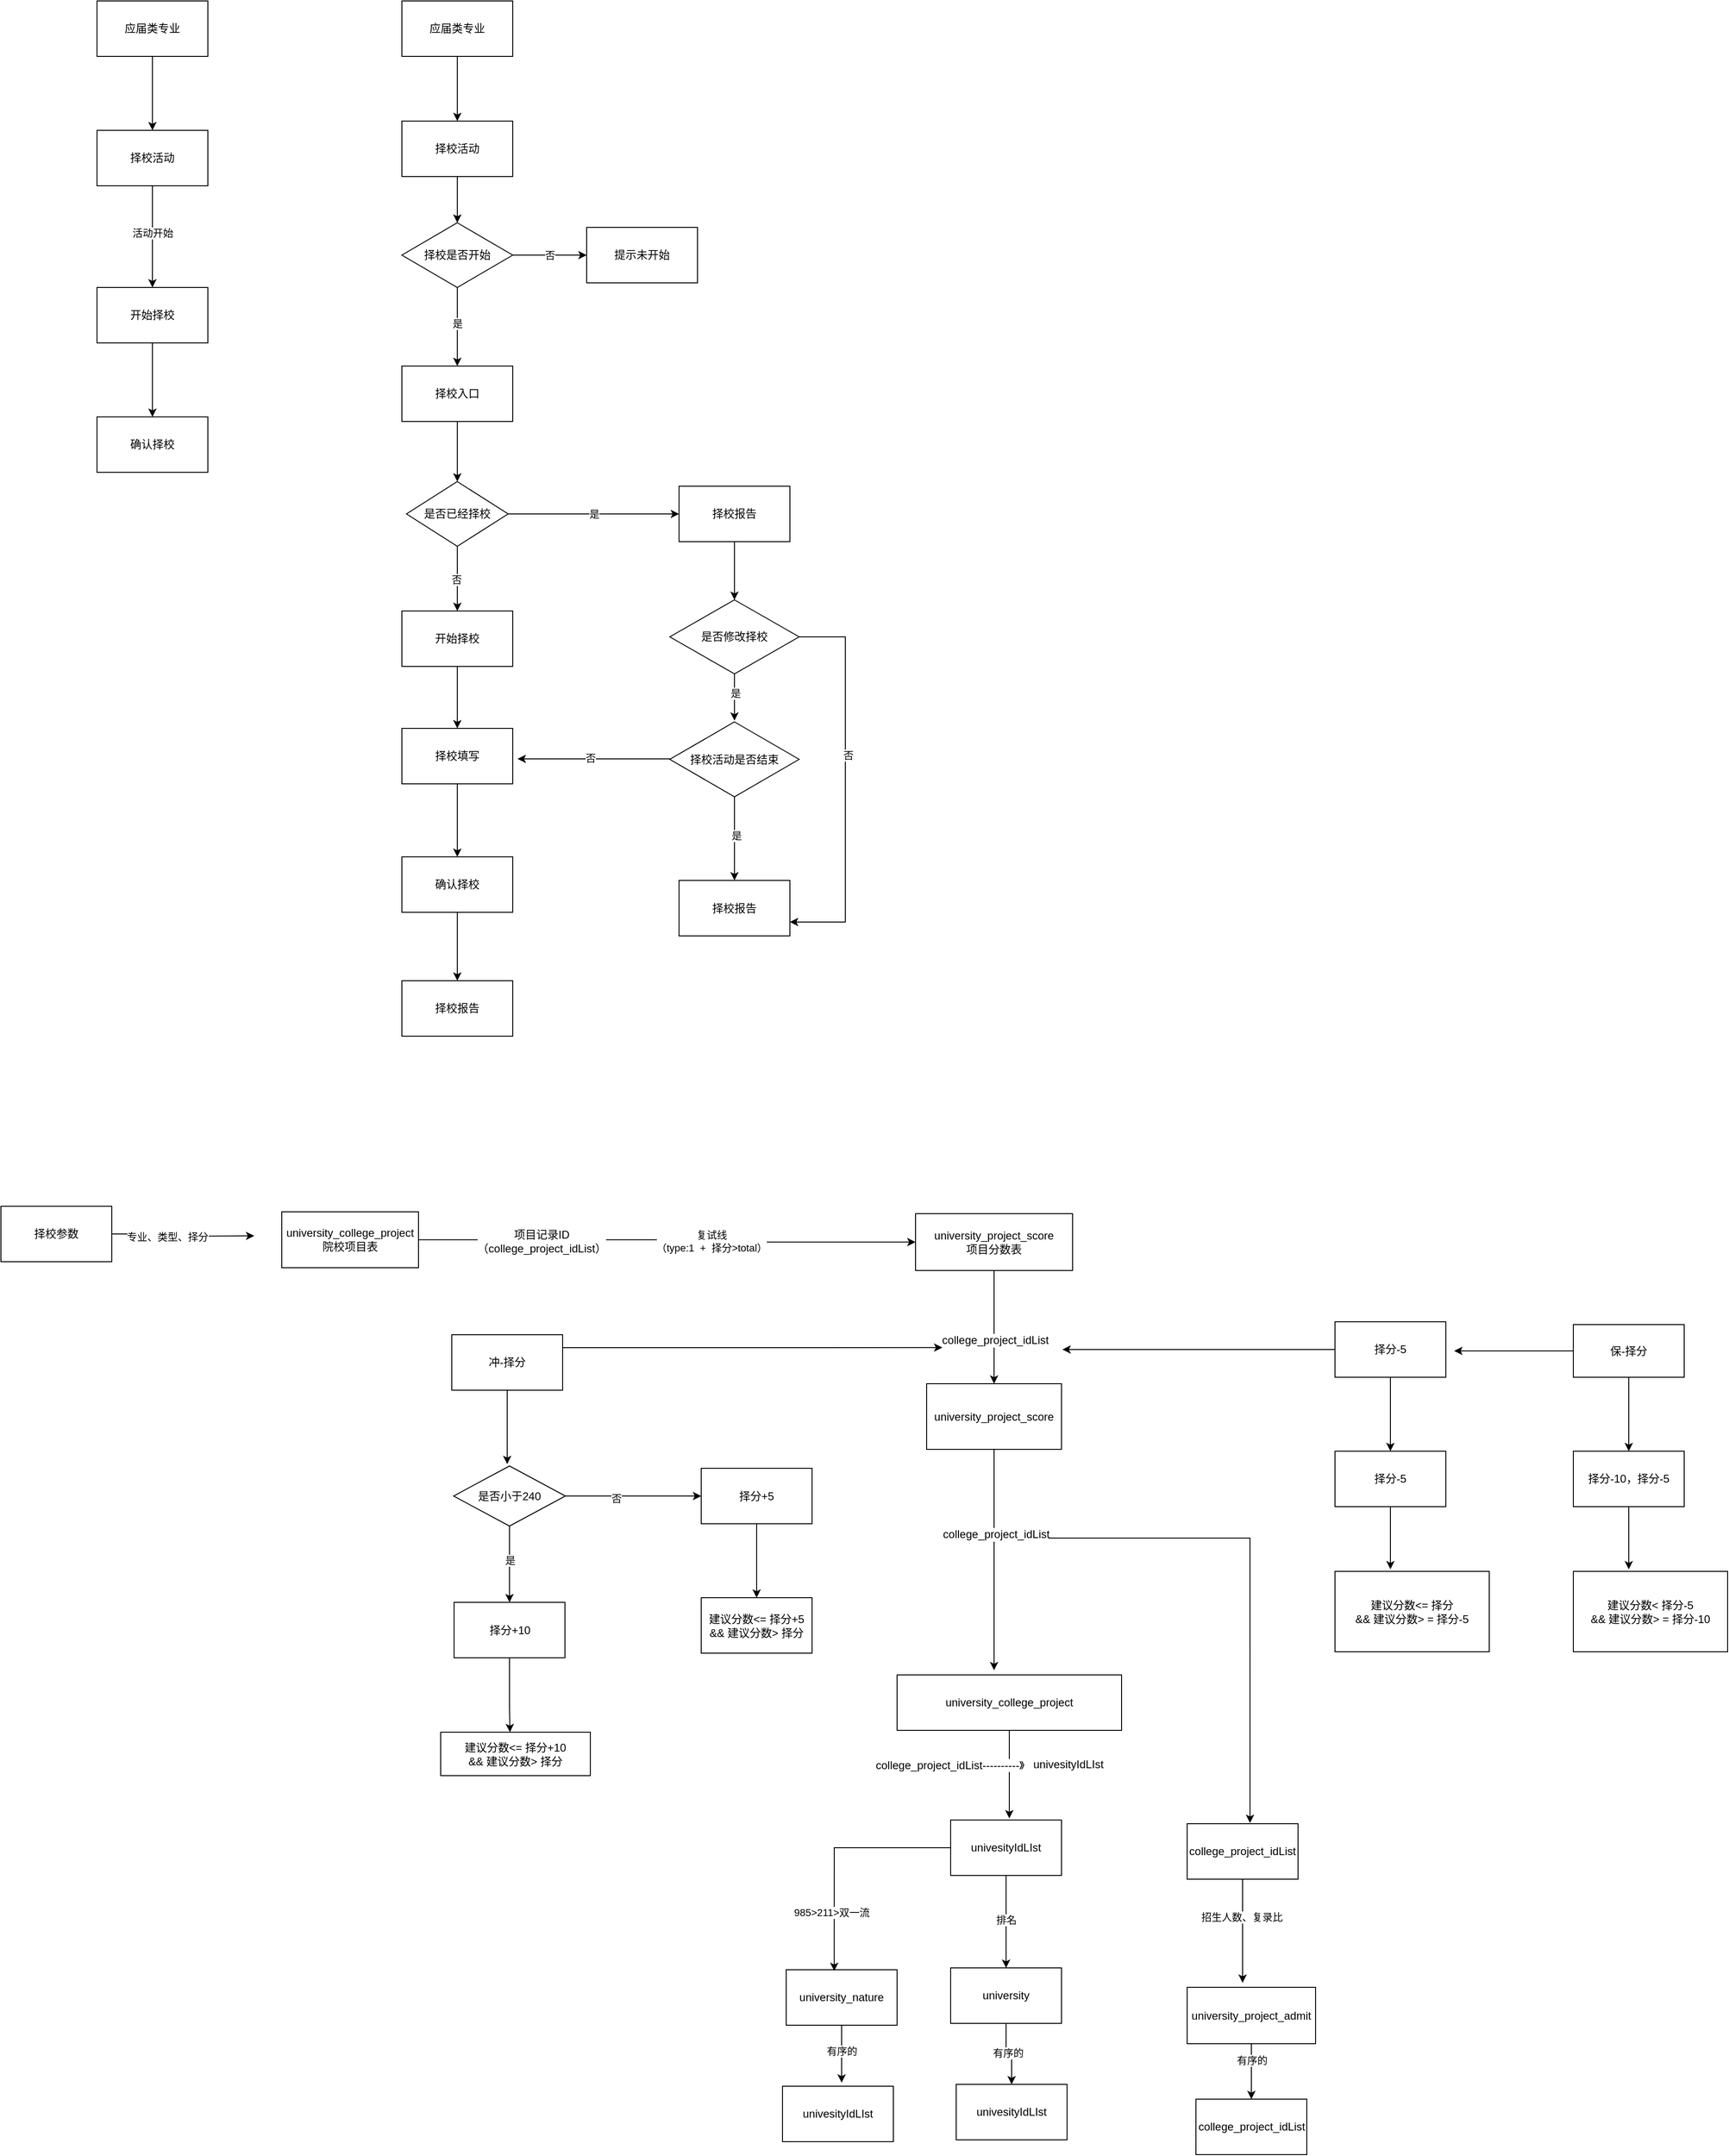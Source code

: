 <mxfile version="24.7.7">
  <diagram name="第 1 页" id="IfR0F0eXtp_YUX7GGGnf">
    <mxGraphModel dx="1647" dy="893" grid="0" gridSize="10" guides="1" tooltips="1" connect="1" arrows="1" fold="1" page="0" pageScale="1" pageWidth="827" pageHeight="1169" math="0" shadow="0">
      <root>
        <mxCell id="0" />
        <mxCell id="1" parent="0" />
        <mxCell id="ESgD27TMCKR_9v-paacK-3" value="" style="edgeStyle=orthogonalEdgeStyle;rounded=0;orthogonalLoop=1;jettySize=auto;html=1;" parent="1" source="ESgD27TMCKR_9v-paacK-1" target="ESgD27TMCKR_9v-paacK-2" edge="1">
          <mxGeometry relative="1" as="geometry" />
        </mxCell>
        <mxCell id="ESgD27TMCKR_9v-paacK-4" value="活动开始" style="edgeLabel;html=1;align=center;verticalAlign=middle;resizable=0;points=[];" parent="ESgD27TMCKR_9v-paacK-3" vertex="1" connectable="0">
          <mxGeometry x="-0.081" relative="1" as="geometry">
            <mxPoint as="offset" />
          </mxGeometry>
        </mxCell>
        <mxCell id="ESgD27TMCKR_9v-paacK-1" value="择校活动" style="rounded=0;whiteSpace=wrap;html=1;" parent="1" vertex="1">
          <mxGeometry x="320" y="240" width="120" height="60" as="geometry" />
        </mxCell>
        <mxCell id="ESgD27TMCKR_9v-paacK-9" value="" style="edgeStyle=orthogonalEdgeStyle;rounded=0;orthogonalLoop=1;jettySize=auto;html=1;" parent="1" source="ESgD27TMCKR_9v-paacK-2" target="ESgD27TMCKR_9v-paacK-8" edge="1">
          <mxGeometry relative="1" as="geometry" />
        </mxCell>
        <mxCell id="ESgD27TMCKR_9v-paacK-2" value="开始择校" style="whiteSpace=wrap;html=1;rounded=0;" parent="1" vertex="1">
          <mxGeometry x="320" y="410" width="120" height="60" as="geometry" />
        </mxCell>
        <mxCell id="ESgD27TMCKR_9v-paacK-7" style="edgeStyle=orthogonalEdgeStyle;rounded=0;orthogonalLoop=1;jettySize=auto;html=1;entryX=0.5;entryY=0;entryDx=0;entryDy=0;" parent="1" source="ESgD27TMCKR_9v-paacK-5" target="ESgD27TMCKR_9v-paacK-1" edge="1">
          <mxGeometry relative="1" as="geometry" />
        </mxCell>
        <mxCell id="ESgD27TMCKR_9v-paacK-5" value="应届类专业" style="rounded=0;whiteSpace=wrap;html=1;" parent="1" vertex="1">
          <mxGeometry x="320" y="100" width="120" height="60" as="geometry" />
        </mxCell>
        <mxCell id="ESgD27TMCKR_9v-paacK-8" value="确认择校" style="whiteSpace=wrap;html=1;rounded=0;" parent="1" vertex="1">
          <mxGeometry x="320" y="550" width="120" height="60" as="geometry" />
        </mxCell>
        <mxCell id="ESgD27TMCKR_9v-paacK-29" style="edgeStyle=orthogonalEdgeStyle;rounded=0;orthogonalLoop=1;jettySize=auto;html=1;entryX=0.5;entryY=0;entryDx=0;entryDy=0;" parent="1" source="ESgD27TMCKR_9v-paacK-10" target="ESgD27TMCKR_9v-paacK-11" edge="1">
          <mxGeometry relative="1" as="geometry" />
        </mxCell>
        <mxCell id="ESgD27TMCKR_9v-paacK-10" value="应届类专业" style="rounded=0;whiteSpace=wrap;html=1;" parent="1" vertex="1">
          <mxGeometry x="650" y="100" width="120" height="60" as="geometry" />
        </mxCell>
        <mxCell id="ESgD27TMCKR_9v-paacK-14" value="" style="edgeStyle=orthogonalEdgeStyle;rounded=0;orthogonalLoop=1;jettySize=auto;html=1;" parent="1" source="ESgD27TMCKR_9v-paacK-11" target="ESgD27TMCKR_9v-paacK-13" edge="1">
          <mxGeometry relative="1" as="geometry" />
        </mxCell>
        <mxCell id="ESgD27TMCKR_9v-paacK-11" value="择校活动" style="rounded=0;whiteSpace=wrap;html=1;" parent="1" vertex="1">
          <mxGeometry x="650" y="230" width="120" height="60" as="geometry" />
        </mxCell>
        <mxCell id="ESgD27TMCKR_9v-paacK-16" value="" style="edgeStyle=orthogonalEdgeStyle;rounded=0;orthogonalLoop=1;jettySize=auto;html=1;" parent="1" source="ESgD27TMCKR_9v-paacK-13" target="ESgD27TMCKR_9v-paacK-15" edge="1">
          <mxGeometry relative="1" as="geometry" />
        </mxCell>
        <mxCell id="ESgD27TMCKR_9v-paacK-17" value="是" style="edgeLabel;html=1;align=center;verticalAlign=middle;resizable=0;points=[];" parent="ESgD27TMCKR_9v-paacK-16" vertex="1" connectable="0">
          <mxGeometry x="-0.077" y="1" relative="1" as="geometry">
            <mxPoint x="-1" as="offset" />
          </mxGeometry>
        </mxCell>
        <mxCell id="ESgD27TMCKR_9v-paacK-19" value="否" style="edgeStyle=orthogonalEdgeStyle;rounded=0;orthogonalLoop=1;jettySize=auto;html=1;" parent="1" source="ESgD27TMCKR_9v-paacK-13" target="ESgD27TMCKR_9v-paacK-18" edge="1">
          <mxGeometry relative="1" as="geometry" />
        </mxCell>
        <mxCell id="ESgD27TMCKR_9v-paacK-13" value="择校是否开始" style="rhombus;whiteSpace=wrap;html=1;rounded=0;" parent="1" vertex="1">
          <mxGeometry x="650" y="340" width="120" height="70" as="geometry" />
        </mxCell>
        <mxCell id="ESgD27TMCKR_9v-paacK-21" value="" style="edgeStyle=orthogonalEdgeStyle;rounded=0;orthogonalLoop=1;jettySize=auto;html=1;" parent="1" source="ESgD27TMCKR_9v-paacK-15" target="ESgD27TMCKR_9v-paacK-20" edge="1">
          <mxGeometry relative="1" as="geometry" />
        </mxCell>
        <mxCell id="ESgD27TMCKR_9v-paacK-15" value="择校入口" style="whiteSpace=wrap;html=1;rounded=0;" parent="1" vertex="1">
          <mxGeometry x="650" y="495" width="120" height="60" as="geometry" />
        </mxCell>
        <mxCell id="ESgD27TMCKR_9v-paacK-18" value="提示未开始" style="whiteSpace=wrap;html=1;rounded=0;" parent="1" vertex="1">
          <mxGeometry x="850" y="345" width="120" height="60" as="geometry" />
        </mxCell>
        <mxCell id="ESgD27TMCKR_9v-paacK-23" value="是" style="edgeStyle=orthogonalEdgeStyle;rounded=0;orthogonalLoop=1;jettySize=auto;html=1;" parent="1" source="ESgD27TMCKR_9v-paacK-20" target="ESgD27TMCKR_9v-paacK-22" edge="1">
          <mxGeometry relative="1" as="geometry" />
        </mxCell>
        <mxCell id="ESgD27TMCKR_9v-paacK-25" value="" style="edgeStyle=orthogonalEdgeStyle;rounded=0;orthogonalLoop=1;jettySize=auto;html=1;" parent="1" source="ESgD27TMCKR_9v-paacK-20" target="ESgD27TMCKR_9v-paacK-24" edge="1">
          <mxGeometry relative="1" as="geometry" />
        </mxCell>
        <mxCell id="ESgD27TMCKR_9v-paacK-26" value="否" style="edgeLabel;html=1;align=center;verticalAlign=middle;resizable=0;points=[];" parent="ESgD27TMCKR_9v-paacK-25" vertex="1" connectable="0">
          <mxGeometry x="0.022" y="-1" relative="1" as="geometry">
            <mxPoint as="offset" />
          </mxGeometry>
        </mxCell>
        <mxCell id="ESgD27TMCKR_9v-paacK-20" value="是否已经择校" style="rhombus;whiteSpace=wrap;html=1;rounded=0;" parent="1" vertex="1">
          <mxGeometry x="655" y="620" width="110" height="70" as="geometry" />
        </mxCell>
        <mxCell id="ESgD27TMCKR_9v-paacK-36" value="" style="edgeStyle=orthogonalEdgeStyle;rounded=0;orthogonalLoop=1;jettySize=auto;html=1;" parent="1" source="ESgD27TMCKR_9v-paacK-22" target="ESgD27TMCKR_9v-paacK-35" edge="1">
          <mxGeometry relative="1" as="geometry" />
        </mxCell>
        <mxCell id="ESgD27TMCKR_9v-paacK-22" value="择校报告" style="whiteSpace=wrap;html=1;rounded=0;" parent="1" vertex="1">
          <mxGeometry x="950" y="625" width="120" height="60" as="geometry" />
        </mxCell>
        <mxCell id="ESgD27TMCKR_9v-paacK-34" style="edgeStyle=orthogonalEdgeStyle;rounded=0;orthogonalLoop=1;jettySize=auto;html=1;entryX=0.5;entryY=0;entryDx=0;entryDy=0;" parent="1" source="ESgD27TMCKR_9v-paacK-24" target="ESgD27TMCKR_9v-paacK-27" edge="1">
          <mxGeometry relative="1" as="geometry">
            <mxPoint x="710" y="870" as="targetPoint" />
          </mxGeometry>
        </mxCell>
        <mxCell id="ESgD27TMCKR_9v-paacK-24" value="开始择校" style="whiteSpace=wrap;html=1;rounded=0;" parent="1" vertex="1">
          <mxGeometry x="650" y="760" width="120" height="60" as="geometry" />
        </mxCell>
        <mxCell id="ESgD27TMCKR_9v-paacK-31" value="" style="edgeStyle=orthogonalEdgeStyle;rounded=0;orthogonalLoop=1;jettySize=auto;html=1;" parent="1" source="ESgD27TMCKR_9v-paacK-27" target="ESgD27TMCKR_9v-paacK-30" edge="1">
          <mxGeometry relative="1" as="geometry" />
        </mxCell>
        <mxCell id="ESgD27TMCKR_9v-paacK-27" value="择校填写" style="whiteSpace=wrap;html=1;rounded=0;" parent="1" vertex="1">
          <mxGeometry x="650" y="887" width="120" height="60" as="geometry" />
        </mxCell>
        <mxCell id="ESgD27TMCKR_9v-paacK-41" value="" style="edgeStyle=orthogonalEdgeStyle;rounded=0;orthogonalLoop=1;jettySize=auto;html=1;" parent="1" source="ESgD27TMCKR_9v-paacK-30" target="ESgD27TMCKR_9v-paacK-40" edge="1">
          <mxGeometry relative="1" as="geometry" />
        </mxCell>
        <mxCell id="ESgD27TMCKR_9v-paacK-30" value="确认择校" style="whiteSpace=wrap;html=1;rounded=0;" parent="1" vertex="1">
          <mxGeometry x="650" y="1026" width="120" height="60" as="geometry" />
        </mxCell>
        <mxCell id="ESgD27TMCKR_9v-paacK-49" style="edgeStyle=orthogonalEdgeStyle;rounded=0;orthogonalLoop=1;jettySize=auto;html=1;" parent="1" source="ESgD27TMCKR_9v-paacK-35" edge="1">
          <mxGeometry relative="1" as="geometry">
            <mxPoint x="1010" y="878.674" as="targetPoint" />
          </mxGeometry>
        </mxCell>
        <mxCell id="ESgD27TMCKR_9v-paacK-52" value="是" style="edgeLabel;html=1;align=center;verticalAlign=middle;resizable=0;points=[];" parent="ESgD27TMCKR_9v-paacK-49" vertex="1" connectable="0">
          <mxGeometry x="-0.192" y="1" relative="1" as="geometry">
            <mxPoint as="offset" />
          </mxGeometry>
        </mxCell>
        <mxCell id="ESgD27TMCKR_9v-paacK-61" style="edgeStyle=orthogonalEdgeStyle;rounded=0;orthogonalLoop=1;jettySize=auto;html=1;entryX=1;entryY=0.75;entryDx=0;entryDy=0;" parent="1" source="ESgD27TMCKR_9v-paacK-35" target="ESgD27TMCKR_9v-paacK-58" edge="1">
          <mxGeometry relative="1" as="geometry">
            <Array as="points">
              <mxPoint x="1130" y="788" />
              <mxPoint x="1130" y="1097" />
            </Array>
          </mxGeometry>
        </mxCell>
        <mxCell id="ESgD27TMCKR_9v-paacK-62" value="否" style="edgeLabel;html=1;align=center;verticalAlign=middle;resizable=0;points=[];" parent="ESgD27TMCKR_9v-paacK-61" vertex="1" connectable="0">
          <mxGeometry x="-0.149" y="3" relative="1" as="geometry">
            <mxPoint as="offset" />
          </mxGeometry>
        </mxCell>
        <mxCell id="ESgD27TMCKR_9v-paacK-35" value="是否修改择校" style="rhombus;whiteSpace=wrap;html=1;rounded=0;" parent="1" vertex="1">
          <mxGeometry x="940" y="748" width="140" height="80" as="geometry" />
        </mxCell>
        <mxCell id="ESgD27TMCKR_9v-paacK-40" value="择校报告" style="whiteSpace=wrap;html=1;rounded=0;" parent="1" vertex="1">
          <mxGeometry x="650" y="1160" width="120" height="60" as="geometry" />
        </mxCell>
        <mxCell id="ESgD27TMCKR_9v-paacK-50" style="edgeStyle=orthogonalEdgeStyle;rounded=0;orthogonalLoop=1;jettySize=auto;html=1;" parent="1" source="ESgD27TMCKR_9v-paacK-48" edge="1">
          <mxGeometry relative="1" as="geometry">
            <mxPoint x="775.226" y="920" as="targetPoint" />
          </mxGeometry>
        </mxCell>
        <mxCell id="ESgD27TMCKR_9v-paacK-51" value="否" style="edgeLabel;html=1;align=center;verticalAlign=middle;resizable=0;points=[];" parent="ESgD27TMCKR_9v-paacK-50" vertex="1" connectable="0">
          <mxGeometry x="0.05" y="-1" relative="1" as="geometry">
            <mxPoint as="offset" />
          </mxGeometry>
        </mxCell>
        <mxCell id="ESgD27TMCKR_9v-paacK-59" value="" style="edgeStyle=orthogonalEdgeStyle;rounded=0;orthogonalLoop=1;jettySize=auto;html=1;" parent="1" source="ESgD27TMCKR_9v-paacK-48" target="ESgD27TMCKR_9v-paacK-58" edge="1">
          <mxGeometry relative="1" as="geometry" />
        </mxCell>
        <mxCell id="ESgD27TMCKR_9v-paacK-60" value="是" style="edgeLabel;html=1;align=center;verticalAlign=middle;resizable=0;points=[];" parent="ESgD27TMCKR_9v-paacK-59" vertex="1" connectable="0">
          <mxGeometry x="-0.072" y="2" relative="1" as="geometry">
            <mxPoint as="offset" />
          </mxGeometry>
        </mxCell>
        <mxCell id="ESgD27TMCKR_9v-paacK-48" value="择校活动是否结束" style="rhombus;whiteSpace=wrap;html=1;rounded=0;" parent="1" vertex="1">
          <mxGeometry x="940" y="880" width="140" height="81" as="geometry" />
        </mxCell>
        <mxCell id="ESgD27TMCKR_9v-paacK-58" value="择校报告" style="whiteSpace=wrap;html=1;rounded=0;" parent="1" vertex="1">
          <mxGeometry x="950" y="1051.5" width="120" height="60" as="geometry" />
        </mxCell>
        <mxCell id="F_RI2bbC2qj9kSmaWtf--1" value="&lt;span style=&quot;font-size: 12px;&quot;&gt;university_college_project&lt;br&gt;院校项目表&lt;/span&gt;" style="rounded=0;whiteSpace=wrap;html=1;" vertex="1" parent="1">
          <mxGeometry x="520" y="1410" width="148" height="60.5" as="geometry" />
        </mxCell>
        <mxCell id="F_RI2bbC2qj9kSmaWtf--6" value="" style="edgeStyle=orthogonalEdgeStyle;rounded=0;orthogonalLoop=1;jettySize=auto;html=1;" edge="1" parent="1" source="F_RI2bbC2qj9kSmaWtf--1" target="F_RI2bbC2qj9kSmaWtf--5">
          <mxGeometry relative="1" as="geometry">
            <mxPoint x="983" y="1441" as="sourcePoint" />
          </mxGeometry>
        </mxCell>
        <mxCell id="F_RI2bbC2qj9kSmaWtf--111" value="复试线&lt;br&gt;（type:1&amp;nbsp; +&amp;nbsp; 择分&amp;gt;total）" style="edgeLabel;html=1;align=center;verticalAlign=middle;resizable=0;points=[];" vertex="1" connectable="0" parent="F_RI2bbC2qj9kSmaWtf--6">
          <mxGeometry x="0.183" y="1" relative="1" as="geometry">
            <mxPoint as="offset" />
          </mxGeometry>
        </mxCell>
        <mxCell id="F_RI2bbC2qj9kSmaWtf--112" value="&lt;span style=&quot;font-size: 12px; text-wrap: wrap;&quot;&gt;项目记录ID（college_project_idList）&lt;/span&gt;" style="edgeLabel;html=1;align=center;verticalAlign=middle;resizable=0;points=[];" vertex="1" connectable="0" parent="F_RI2bbC2qj9kSmaWtf--6">
          <mxGeometry x="-0.622" y="-1" relative="1" as="geometry">
            <mxPoint x="31" as="offset" />
          </mxGeometry>
        </mxCell>
        <mxCell id="F_RI2bbC2qj9kSmaWtf--9" value="" style="edgeStyle=orthogonalEdgeStyle;rounded=0;orthogonalLoop=1;jettySize=auto;html=1;" edge="1" parent="1" source="F_RI2bbC2qj9kSmaWtf--5" target="F_RI2bbC2qj9kSmaWtf--8">
          <mxGeometry relative="1" as="geometry" />
        </mxCell>
        <mxCell id="F_RI2bbC2qj9kSmaWtf--10" value="&lt;span style=&quot;font-size: 12px; text-wrap: wrap;&quot;&gt;college_project_idList&lt;/span&gt;" style="edgeLabel;html=1;align=center;verticalAlign=middle;resizable=0;points=[];" vertex="1" connectable="0" parent="F_RI2bbC2qj9kSmaWtf--9">
          <mxGeometry x="0.236" y="1" relative="1" as="geometry">
            <mxPoint as="offset" />
          </mxGeometry>
        </mxCell>
        <mxCell id="F_RI2bbC2qj9kSmaWtf--5" value="university_project_score&lt;br&gt;项目分数表" style="whiteSpace=wrap;html=1;rounded=0;" vertex="1" parent="1">
          <mxGeometry x="1206" y="1412" width="170" height="61.5" as="geometry" />
        </mxCell>
        <mxCell id="F_RI2bbC2qj9kSmaWtf--61" style="edgeStyle=orthogonalEdgeStyle;rounded=0;orthogonalLoop=1;jettySize=auto;html=1;" edge="1" parent="1" source="F_RI2bbC2qj9kSmaWtf--8">
          <mxGeometry relative="1" as="geometry">
            <mxPoint x="1291" y="1906" as="targetPoint" />
          </mxGeometry>
        </mxCell>
        <mxCell id="F_RI2bbC2qj9kSmaWtf--70" value="&lt;span style=&quot;font-size: 12px; text-wrap: wrap;&quot;&gt;college_project_idList&lt;/span&gt;" style="edgeLabel;html=1;align=center;verticalAlign=middle;resizable=0;points=[];" vertex="1" connectable="0" parent="F_RI2bbC2qj9kSmaWtf--61">
          <mxGeometry x="-0.23" y="2" relative="1" as="geometry">
            <mxPoint as="offset" />
          </mxGeometry>
        </mxCell>
        <mxCell id="F_RI2bbC2qj9kSmaWtf--8" value="&lt;span style=&quot;font-size: 12px;&quot;&gt;university_project_score&lt;/span&gt;" style="whiteSpace=wrap;html=1;rounded=0;" vertex="1" parent="1">
          <mxGeometry x="1218" y="1596" width="146" height="71" as="geometry" />
        </mxCell>
        <mxCell id="F_RI2bbC2qj9kSmaWtf--13" value="" style="edgeStyle=orthogonalEdgeStyle;rounded=0;orthogonalLoop=1;jettySize=auto;html=1;" edge="1" parent="1" source="F_RI2bbC2qj9kSmaWtf--11">
          <mxGeometry relative="1" as="geometry">
            <mxPoint x="764" y="1683" as="targetPoint" />
          </mxGeometry>
        </mxCell>
        <mxCell id="F_RI2bbC2qj9kSmaWtf--54" style="edgeStyle=orthogonalEdgeStyle;rounded=0;orthogonalLoop=1;jettySize=auto;html=1;" edge="1" parent="1" source="F_RI2bbC2qj9kSmaWtf--11">
          <mxGeometry relative="1" as="geometry">
            <mxPoint x="1235.003" y="1556.903" as="targetPoint" />
            <Array as="points">
              <mxPoint x="928" y="1557" />
              <mxPoint x="928" y="1557" />
            </Array>
          </mxGeometry>
        </mxCell>
        <mxCell id="F_RI2bbC2qj9kSmaWtf--11" value="冲-择分" style="whiteSpace=wrap;html=1;" vertex="1" parent="1">
          <mxGeometry x="704" y="1543" width="120" height="60" as="geometry" />
        </mxCell>
        <mxCell id="F_RI2bbC2qj9kSmaWtf--17" value="" style="edgeStyle=orthogonalEdgeStyle;rounded=0;orthogonalLoop=1;jettySize=auto;html=1;" edge="1" parent="1" source="F_RI2bbC2qj9kSmaWtf--15" target="F_RI2bbC2qj9kSmaWtf--16">
          <mxGeometry relative="1" as="geometry" />
        </mxCell>
        <mxCell id="F_RI2bbC2qj9kSmaWtf--18" value="是" style="edgeLabel;html=1;align=center;verticalAlign=middle;resizable=0;points=[];" vertex="1" connectable="0" parent="F_RI2bbC2qj9kSmaWtf--17">
          <mxGeometry x="-0.116" relative="1" as="geometry">
            <mxPoint as="offset" />
          </mxGeometry>
        </mxCell>
        <mxCell id="F_RI2bbC2qj9kSmaWtf--22" value="" style="edgeStyle=orthogonalEdgeStyle;rounded=0;orthogonalLoop=1;jettySize=auto;html=1;" edge="1" parent="1" source="F_RI2bbC2qj9kSmaWtf--15" target="F_RI2bbC2qj9kSmaWtf--21">
          <mxGeometry relative="1" as="geometry" />
        </mxCell>
        <mxCell id="F_RI2bbC2qj9kSmaWtf--23" value="否" style="edgeLabel;html=1;align=center;verticalAlign=middle;resizable=0;points=[];" vertex="1" connectable="0" parent="F_RI2bbC2qj9kSmaWtf--22">
          <mxGeometry x="-0.259" y="-2" relative="1" as="geometry">
            <mxPoint as="offset" />
          </mxGeometry>
        </mxCell>
        <mxCell id="F_RI2bbC2qj9kSmaWtf--15" value="是否小于240" style="rhombus;whiteSpace=wrap;html=1;" vertex="1" parent="1">
          <mxGeometry x="706" y="1685" width="121" height="65" as="geometry" />
        </mxCell>
        <mxCell id="F_RI2bbC2qj9kSmaWtf--20" value="" style="edgeStyle=orthogonalEdgeStyle;rounded=0;orthogonalLoop=1;jettySize=auto;html=1;" edge="1" parent="1" source="F_RI2bbC2qj9kSmaWtf--16" target="F_RI2bbC2qj9kSmaWtf--19">
          <mxGeometry relative="1" as="geometry">
            <Array as="points">
              <mxPoint x="767" y="1946" />
              <mxPoint x="767" y="1946" />
            </Array>
          </mxGeometry>
        </mxCell>
        <mxCell id="F_RI2bbC2qj9kSmaWtf--16" value="择分+10" style="whiteSpace=wrap;html=1;" vertex="1" parent="1">
          <mxGeometry x="706.5" y="1832.5" width="120" height="60" as="geometry" />
        </mxCell>
        <mxCell id="F_RI2bbC2qj9kSmaWtf--19" value="建议分数&amp;lt;= 择分+10&lt;br&gt;&amp;amp;&amp;amp; 建议分数&amp;gt; 择分" style="whiteSpace=wrap;html=1;" vertex="1" parent="1">
          <mxGeometry x="692" y="1973" width="162" height="47" as="geometry" />
        </mxCell>
        <mxCell id="F_RI2bbC2qj9kSmaWtf--25" value="" style="edgeStyle=orthogonalEdgeStyle;rounded=0;orthogonalLoop=1;jettySize=auto;html=1;" edge="1" parent="1" source="F_RI2bbC2qj9kSmaWtf--21" target="F_RI2bbC2qj9kSmaWtf--24">
          <mxGeometry relative="1" as="geometry" />
        </mxCell>
        <mxCell id="F_RI2bbC2qj9kSmaWtf--21" value="择分+5" style="whiteSpace=wrap;html=1;" vertex="1" parent="1">
          <mxGeometry x="974" y="1687.5" width="120" height="60" as="geometry" />
        </mxCell>
        <mxCell id="F_RI2bbC2qj9kSmaWtf--24" value="建议分数&amp;lt;= 择分+5&lt;br&gt;&amp;amp;&amp;amp; 建议分数&amp;gt; 择分" style="whiteSpace=wrap;html=1;" vertex="1" parent="1">
          <mxGeometry x="974" y="1827.5" width="120" height="60" as="geometry" />
        </mxCell>
        <mxCell id="F_RI2bbC2qj9kSmaWtf--26" value="" style="edgeStyle=orthogonalEdgeStyle;rounded=0;orthogonalLoop=1;jettySize=auto;html=1;" edge="1" parent="1" source="F_RI2bbC2qj9kSmaWtf--27">
          <mxGeometry relative="1" as="geometry">
            <mxPoint x="1720" y="1669" as="targetPoint" />
          </mxGeometry>
        </mxCell>
        <mxCell id="F_RI2bbC2qj9kSmaWtf--59" style="edgeStyle=orthogonalEdgeStyle;rounded=0;orthogonalLoop=1;jettySize=auto;html=1;" edge="1" parent="1" source="F_RI2bbC2qj9kSmaWtf--27">
          <mxGeometry relative="1" as="geometry">
            <mxPoint x="1365.003" y="1559" as="targetPoint" />
          </mxGeometry>
        </mxCell>
        <mxCell id="F_RI2bbC2qj9kSmaWtf--27" value="&lt;meta charset=&quot;utf-8&quot;&gt;&lt;span style=&quot;color: rgb(0, 0, 0); font-family: Helvetica; font-size: 12px; font-style: normal; font-variant-ligatures: normal; font-variant-caps: normal; font-weight: 400; letter-spacing: normal; orphans: 2; text-align: center; text-indent: 0px; text-transform: none; widows: 2; word-spacing: 0px; -webkit-text-stroke-width: 0px; white-space: normal; background-color: rgb(255, 255, 255); text-decoration-thickness: initial; text-decoration-style: initial; text-decoration-color: initial; display: inline !important; float: none;&quot;&gt;择分-5&lt;/span&gt;" style="whiteSpace=wrap;html=1;" vertex="1" parent="1">
          <mxGeometry x="1660" y="1529" width="120" height="60" as="geometry" />
        </mxCell>
        <mxCell id="F_RI2bbC2qj9kSmaWtf--35" value="建议分数&amp;lt;= 择分&lt;br&gt;&amp;amp;&amp;amp; 建议分数&amp;gt; = 择分-5" style="whiteSpace=wrap;html=1;" vertex="1" parent="1">
          <mxGeometry x="1660" y="1799" width="167" height="87" as="geometry" />
        </mxCell>
        <mxCell id="F_RI2bbC2qj9kSmaWtf--42" style="edgeStyle=orthogonalEdgeStyle;rounded=0;orthogonalLoop=1;jettySize=auto;html=1;" edge="1" parent="1" source="F_RI2bbC2qj9kSmaWtf--41">
          <mxGeometry relative="1" as="geometry">
            <mxPoint x="1720" y="1796.792" as="targetPoint" />
          </mxGeometry>
        </mxCell>
        <mxCell id="F_RI2bbC2qj9kSmaWtf--41" value="择分-5" style="rounded=0;whiteSpace=wrap;html=1;" vertex="1" parent="1">
          <mxGeometry x="1660" y="1669" width="120" height="60" as="geometry" />
        </mxCell>
        <mxCell id="F_RI2bbC2qj9kSmaWtf--43" value="" style="edgeStyle=orthogonalEdgeStyle;rounded=0;orthogonalLoop=1;jettySize=auto;html=1;" edge="1" parent="1" source="F_RI2bbC2qj9kSmaWtf--44">
          <mxGeometry relative="1" as="geometry">
            <mxPoint x="1978" y="1669" as="targetPoint" />
          </mxGeometry>
        </mxCell>
        <mxCell id="F_RI2bbC2qj9kSmaWtf--60" style="edgeStyle=orthogonalEdgeStyle;rounded=0;orthogonalLoop=1;jettySize=auto;html=1;" edge="1" parent="1" source="F_RI2bbC2qj9kSmaWtf--44">
          <mxGeometry relative="1" as="geometry">
            <mxPoint x="1789.003" y="1560.5" as="targetPoint" />
          </mxGeometry>
        </mxCell>
        <mxCell id="F_RI2bbC2qj9kSmaWtf--44" value="保-择分" style="whiteSpace=wrap;html=1;" vertex="1" parent="1">
          <mxGeometry x="1918" y="1532" width="120" height="57" as="geometry" />
        </mxCell>
        <mxCell id="F_RI2bbC2qj9kSmaWtf--45" value="建议分数&amp;lt; 择分-5&lt;br&gt;&amp;amp;&amp;amp; 建议分数&amp;gt; = 择分-10" style="whiteSpace=wrap;html=1;" vertex="1" parent="1">
          <mxGeometry x="1918" y="1799" width="167" height="87" as="geometry" />
        </mxCell>
        <mxCell id="F_RI2bbC2qj9kSmaWtf--46" style="edgeStyle=orthogonalEdgeStyle;rounded=0;orthogonalLoop=1;jettySize=auto;html=1;" edge="1" parent="1" source="F_RI2bbC2qj9kSmaWtf--47">
          <mxGeometry relative="1" as="geometry">
            <mxPoint x="1978" y="1796.792" as="targetPoint" />
          </mxGeometry>
        </mxCell>
        <mxCell id="F_RI2bbC2qj9kSmaWtf--47" value="择分-10，择分-5" style="rounded=0;whiteSpace=wrap;html=1;" vertex="1" parent="1">
          <mxGeometry x="1918" y="1669" width="120" height="60" as="geometry" />
        </mxCell>
        <mxCell id="F_RI2bbC2qj9kSmaWtf--72" style="edgeStyle=orthogonalEdgeStyle;rounded=0;orthogonalLoop=1;jettySize=auto;html=1;" edge="1" parent="1" source="F_RI2bbC2qj9kSmaWtf--64">
          <mxGeometry relative="1" as="geometry">
            <mxPoint x="1307.5" y="2066.236" as="targetPoint" />
          </mxGeometry>
        </mxCell>
        <mxCell id="F_RI2bbC2qj9kSmaWtf--103" value="&lt;span style=&quot;font-size: 12px; text-wrap: wrap;&quot;&gt;univesityIdLIst&lt;/span&gt;" style="edgeLabel;html=1;align=center;verticalAlign=middle;resizable=0;points=[];" vertex="1" connectable="0" parent="F_RI2bbC2qj9kSmaWtf--72">
          <mxGeometry x="-0.217" relative="1" as="geometry">
            <mxPoint x="63" y="-1" as="offset" />
          </mxGeometry>
        </mxCell>
        <mxCell id="F_RI2bbC2qj9kSmaWtf--64" value="&lt;span style=&quot;font-size: 12px;&quot;&gt;university_college_project&lt;/span&gt;" style="rounded=0;whiteSpace=wrap;html=1;" vertex="1" parent="1">
          <mxGeometry x="1186" y="1911" width="243" height="60" as="geometry" />
        </mxCell>
        <mxCell id="F_RI2bbC2qj9kSmaWtf--92" value="" style="edgeStyle=orthogonalEdgeStyle;rounded=0;orthogonalLoop=1;jettySize=auto;html=1;" edge="1" parent="1" source="F_RI2bbC2qj9kSmaWtf--71" target="F_RI2bbC2qj9kSmaWtf--91">
          <mxGeometry relative="1" as="geometry" />
        </mxCell>
        <mxCell id="F_RI2bbC2qj9kSmaWtf--102" value="排名" style="edgeLabel;html=1;align=center;verticalAlign=middle;resizable=0;points=[];" vertex="1" connectable="0" parent="F_RI2bbC2qj9kSmaWtf--92">
          <mxGeometry x="-0.037" relative="1" as="geometry">
            <mxPoint as="offset" />
          </mxGeometry>
        </mxCell>
        <mxCell id="F_RI2bbC2qj9kSmaWtf--71" value="univesityIdLIst" style="rounded=0;whiteSpace=wrap;html=1;" vertex="1" parent="1">
          <mxGeometry x="1244" y="2068" width="120" height="60" as="geometry" />
        </mxCell>
        <mxCell id="F_RI2bbC2qj9kSmaWtf--89" style="edgeStyle=orthogonalEdgeStyle;rounded=0;orthogonalLoop=1;jettySize=auto;html=1;" edge="1" parent="1" source="F_RI2bbC2qj9kSmaWtf--73">
          <mxGeometry relative="1" as="geometry">
            <mxPoint x="1560" y="2244.125" as="targetPoint" />
          </mxGeometry>
        </mxCell>
        <mxCell id="F_RI2bbC2qj9kSmaWtf--90" value="招生人数、复录比" style="edgeLabel;html=1;align=center;verticalAlign=middle;resizable=0;points=[];" vertex="1" connectable="0" parent="F_RI2bbC2qj9kSmaWtf--89">
          <mxGeometry x="-0.27" y="-1" relative="1" as="geometry">
            <mxPoint as="offset" />
          </mxGeometry>
        </mxCell>
        <mxCell id="F_RI2bbC2qj9kSmaWtf--73" value="college_project_idList" style="rounded=0;whiteSpace=wrap;html=1;" vertex="1" parent="1">
          <mxGeometry x="1500" y="2072" width="120" height="60" as="geometry" />
        </mxCell>
        <mxCell id="F_RI2bbC2qj9kSmaWtf--76" value="" style="endArrow=classic;html=1;rounded=0;entryX=0.567;entryY=-0.013;entryDx=0;entryDy=0;entryPerimeter=0;" edge="1" parent="1" target="F_RI2bbC2qj9kSmaWtf--73">
          <mxGeometry width="50" height="50" relative="1" as="geometry">
            <mxPoint x="1350" y="1763" as="sourcePoint" />
            <mxPoint x="1628" y="1902" as="targetPoint" />
            <Array as="points">
              <mxPoint x="1568" y="1763" />
            </Array>
          </mxGeometry>
        </mxCell>
        <mxCell id="F_RI2bbC2qj9kSmaWtf--93" style="edgeStyle=orthogonalEdgeStyle;rounded=0;orthogonalLoop=1;jettySize=auto;html=1;" edge="1" parent="1" source="F_RI2bbC2qj9kSmaWtf--77">
          <mxGeometry relative="1" as="geometry">
            <mxPoint x="1126" y="2352.125" as="targetPoint" />
          </mxGeometry>
        </mxCell>
        <mxCell id="F_RI2bbC2qj9kSmaWtf--95" value="有序的" style="edgeLabel;html=1;align=center;verticalAlign=middle;resizable=0;points=[];" vertex="1" connectable="0" parent="F_RI2bbC2qj9kSmaWtf--93">
          <mxGeometry x="-0.102" relative="1" as="geometry">
            <mxPoint as="offset" />
          </mxGeometry>
        </mxCell>
        <mxCell id="F_RI2bbC2qj9kSmaWtf--77" value="&lt;span style=&quot;font-size: 12px;&quot;&gt;university_nature&lt;/span&gt;" style="whiteSpace=wrap;html=1;rounded=0;" vertex="1" parent="1">
          <mxGeometry x="1066" y="2230" width="120" height="60" as="geometry" />
        </mxCell>
        <mxCell id="F_RI2bbC2qj9kSmaWtf--82" style="edgeStyle=orthogonalEdgeStyle;rounded=0;orthogonalLoop=1;jettySize=auto;html=1;entryX=0.433;entryY=0.022;entryDx=0;entryDy=0;entryPerimeter=0;" edge="1" parent="1" source="F_RI2bbC2qj9kSmaWtf--71" target="F_RI2bbC2qj9kSmaWtf--77">
          <mxGeometry relative="1" as="geometry" />
        </mxCell>
        <mxCell id="F_RI2bbC2qj9kSmaWtf--85" value="985&amp;gt;211&amp;gt;双一流" style="edgeLabel;html=1;align=center;verticalAlign=middle;resizable=0;points=[];" vertex="1" connectable="0" parent="F_RI2bbC2qj9kSmaWtf--82">
          <mxGeometry x="0.508" y="-3" relative="1" as="geometry">
            <mxPoint as="offset" />
          </mxGeometry>
        </mxCell>
        <mxCell id="F_RI2bbC2qj9kSmaWtf--100" value="" style="edgeStyle=orthogonalEdgeStyle;rounded=0;orthogonalLoop=1;jettySize=auto;html=1;" edge="1" parent="1" source="F_RI2bbC2qj9kSmaWtf--84" target="F_RI2bbC2qj9kSmaWtf--99">
          <mxGeometry relative="1" as="geometry" />
        </mxCell>
        <mxCell id="F_RI2bbC2qj9kSmaWtf--101" value="有序的" style="edgeLabel;html=1;align=center;verticalAlign=middle;resizable=0;points=[];" vertex="1" connectable="0" parent="F_RI2bbC2qj9kSmaWtf--100">
          <mxGeometry x="-0.396" relative="1" as="geometry">
            <mxPoint as="offset" />
          </mxGeometry>
        </mxCell>
        <mxCell id="F_RI2bbC2qj9kSmaWtf--84" value="&lt;span style=&quot;font-size: 12px;&quot;&gt;university_project_admit&lt;/span&gt;" style="rounded=0;whiteSpace=wrap;html=1;" vertex="1" parent="1">
          <mxGeometry x="1500" y="2249" width="139" height="61" as="geometry" />
        </mxCell>
        <mxCell id="F_RI2bbC2qj9kSmaWtf--97" value="" style="edgeStyle=orthogonalEdgeStyle;rounded=0;orthogonalLoop=1;jettySize=auto;html=1;" edge="1" parent="1" source="F_RI2bbC2qj9kSmaWtf--91" target="F_RI2bbC2qj9kSmaWtf--96">
          <mxGeometry relative="1" as="geometry" />
        </mxCell>
        <mxCell id="F_RI2bbC2qj9kSmaWtf--98" value="有序的" style="edgeLabel;html=1;align=center;verticalAlign=middle;resizable=0;points=[];" vertex="1" connectable="0" parent="F_RI2bbC2qj9kSmaWtf--97">
          <mxGeometry x="-0.028" y="1" relative="1" as="geometry">
            <mxPoint as="offset" />
          </mxGeometry>
        </mxCell>
        <mxCell id="F_RI2bbC2qj9kSmaWtf--91" value="&lt;span style=&quot;font-size: 12px;&quot;&gt;university&lt;/span&gt;" style="whiteSpace=wrap;html=1;rounded=0;" vertex="1" parent="1">
          <mxGeometry x="1244" y="2228" width="120" height="60" as="geometry" />
        </mxCell>
        <mxCell id="F_RI2bbC2qj9kSmaWtf--94" value="univesityIdLIst" style="rounded=0;whiteSpace=wrap;html=1;" vertex="1" parent="1">
          <mxGeometry x="1062" y="2356" width="120" height="60" as="geometry" />
        </mxCell>
        <mxCell id="F_RI2bbC2qj9kSmaWtf--96" value="univesityIdLIst" style="whiteSpace=wrap;html=1;rounded=0;" vertex="1" parent="1">
          <mxGeometry x="1250" y="2354" width="120" height="60" as="geometry" />
        </mxCell>
        <mxCell id="F_RI2bbC2qj9kSmaWtf--99" value="college_project_idList" style="whiteSpace=wrap;html=1;rounded=0;" vertex="1" parent="1">
          <mxGeometry x="1509.5" y="2370" width="120" height="60" as="geometry" />
        </mxCell>
        <mxCell id="F_RI2bbC2qj9kSmaWtf--104" value="&lt;span style=&quot;color: rgb(0, 0, 0); font-family: Helvetica; font-size: 12px; font-style: normal; font-variant-ligatures: normal; font-variant-caps: normal; font-weight: 400; letter-spacing: normal; orphans: 2; text-align: center; text-indent: 0px; text-transform: none; widows: 2; word-spacing: 0px; -webkit-text-stroke-width: 0px; white-space: normal; background-color: rgb(255, 255, 255); text-decoration-thickness: initial; text-decoration-style: initial; text-decoration-color: initial; display: inline !important; float: none;&quot;&gt;college_project_idList----------》&lt;/span&gt;" style="text;whiteSpace=wrap;html=1;" vertex="1" parent="1">
          <mxGeometry x="1161" y="1995" width="169" height="36" as="geometry" />
        </mxCell>
        <mxCell id="F_RI2bbC2qj9kSmaWtf--106" style="edgeStyle=orthogonalEdgeStyle;rounded=0;orthogonalLoop=1;jettySize=auto;html=1;" edge="1" parent="1" source="F_RI2bbC2qj9kSmaWtf--105">
          <mxGeometry relative="1" as="geometry">
            <mxPoint x="490.226" y="1436" as="targetPoint" />
          </mxGeometry>
        </mxCell>
        <mxCell id="F_RI2bbC2qj9kSmaWtf--107" value="专业、类型、择分" style="edgeLabel;html=1;align=center;verticalAlign=middle;resizable=0;points=[];" vertex="1" connectable="0" parent="F_RI2bbC2qj9kSmaWtf--106">
          <mxGeometry x="-0.234" y="-3" relative="1" as="geometry">
            <mxPoint as="offset" />
          </mxGeometry>
        </mxCell>
        <mxCell id="F_RI2bbC2qj9kSmaWtf--105" value="择校参数" style="rounded=0;whiteSpace=wrap;html=1;" vertex="1" parent="1">
          <mxGeometry x="216" y="1404" width="120" height="60" as="geometry" />
        </mxCell>
      </root>
    </mxGraphModel>
  </diagram>
</mxfile>
